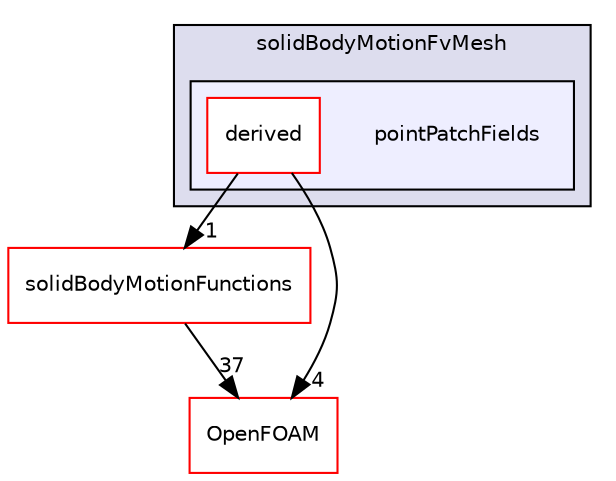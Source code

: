 digraph "src/dynamicFvMesh/solidBodyMotionFvMesh/pointPatchFields" {
  bgcolor=transparent;
  compound=true
  node [ fontsize="10", fontname="Helvetica"];
  edge [ labelfontsize="10", labelfontname="Helvetica"];
  subgraph clusterdir_c66c19a279e502a1da3f334b3d68e252 {
    graph [ bgcolor="#ddddee", pencolor="black", label="solidBodyMotionFvMesh" fontname="Helvetica", fontsize="10", URL="dir_c66c19a279e502a1da3f334b3d68e252.html"]
  subgraph clusterdir_dbe8d60fa53df9661f3e5c62af55ed9d {
    graph [ bgcolor="#eeeeff", pencolor="black", label="" URL="dir_dbe8d60fa53df9661f3e5c62af55ed9d.html"];
    dir_dbe8d60fa53df9661f3e5c62af55ed9d [shape=plaintext label="pointPatchFields"];
    dir_28c95007e97f045809dc0b57e7796745 [shape=box label="derived" color="red" fillcolor="white" style="filled" URL="dir_28c95007e97f045809dc0b57e7796745.html"];
  }
  }
  dir_00414e1b674a3b367b4ee7d8595bfb40 [shape=box label="solidBodyMotionFunctions" color="red" URL="dir_00414e1b674a3b367b4ee7d8595bfb40.html"];
  dir_c5473ff19b20e6ec4dfe5c310b3778a8 [shape=box label="OpenFOAM" color="red" URL="dir_c5473ff19b20e6ec4dfe5c310b3778a8.html"];
  dir_28c95007e97f045809dc0b57e7796745->dir_00414e1b674a3b367b4ee7d8595bfb40 [headlabel="1", labeldistance=1.5 headhref="dir_000790_000792.html"];
  dir_28c95007e97f045809dc0b57e7796745->dir_c5473ff19b20e6ec4dfe5c310b3778a8 [headlabel="4", labeldistance=1.5 headhref="dir_000790_001896.html"];
  dir_00414e1b674a3b367b4ee7d8595bfb40->dir_c5473ff19b20e6ec4dfe5c310b3778a8 [headlabel="37", labeldistance=1.5 headhref="dir_000792_001896.html"];
}
